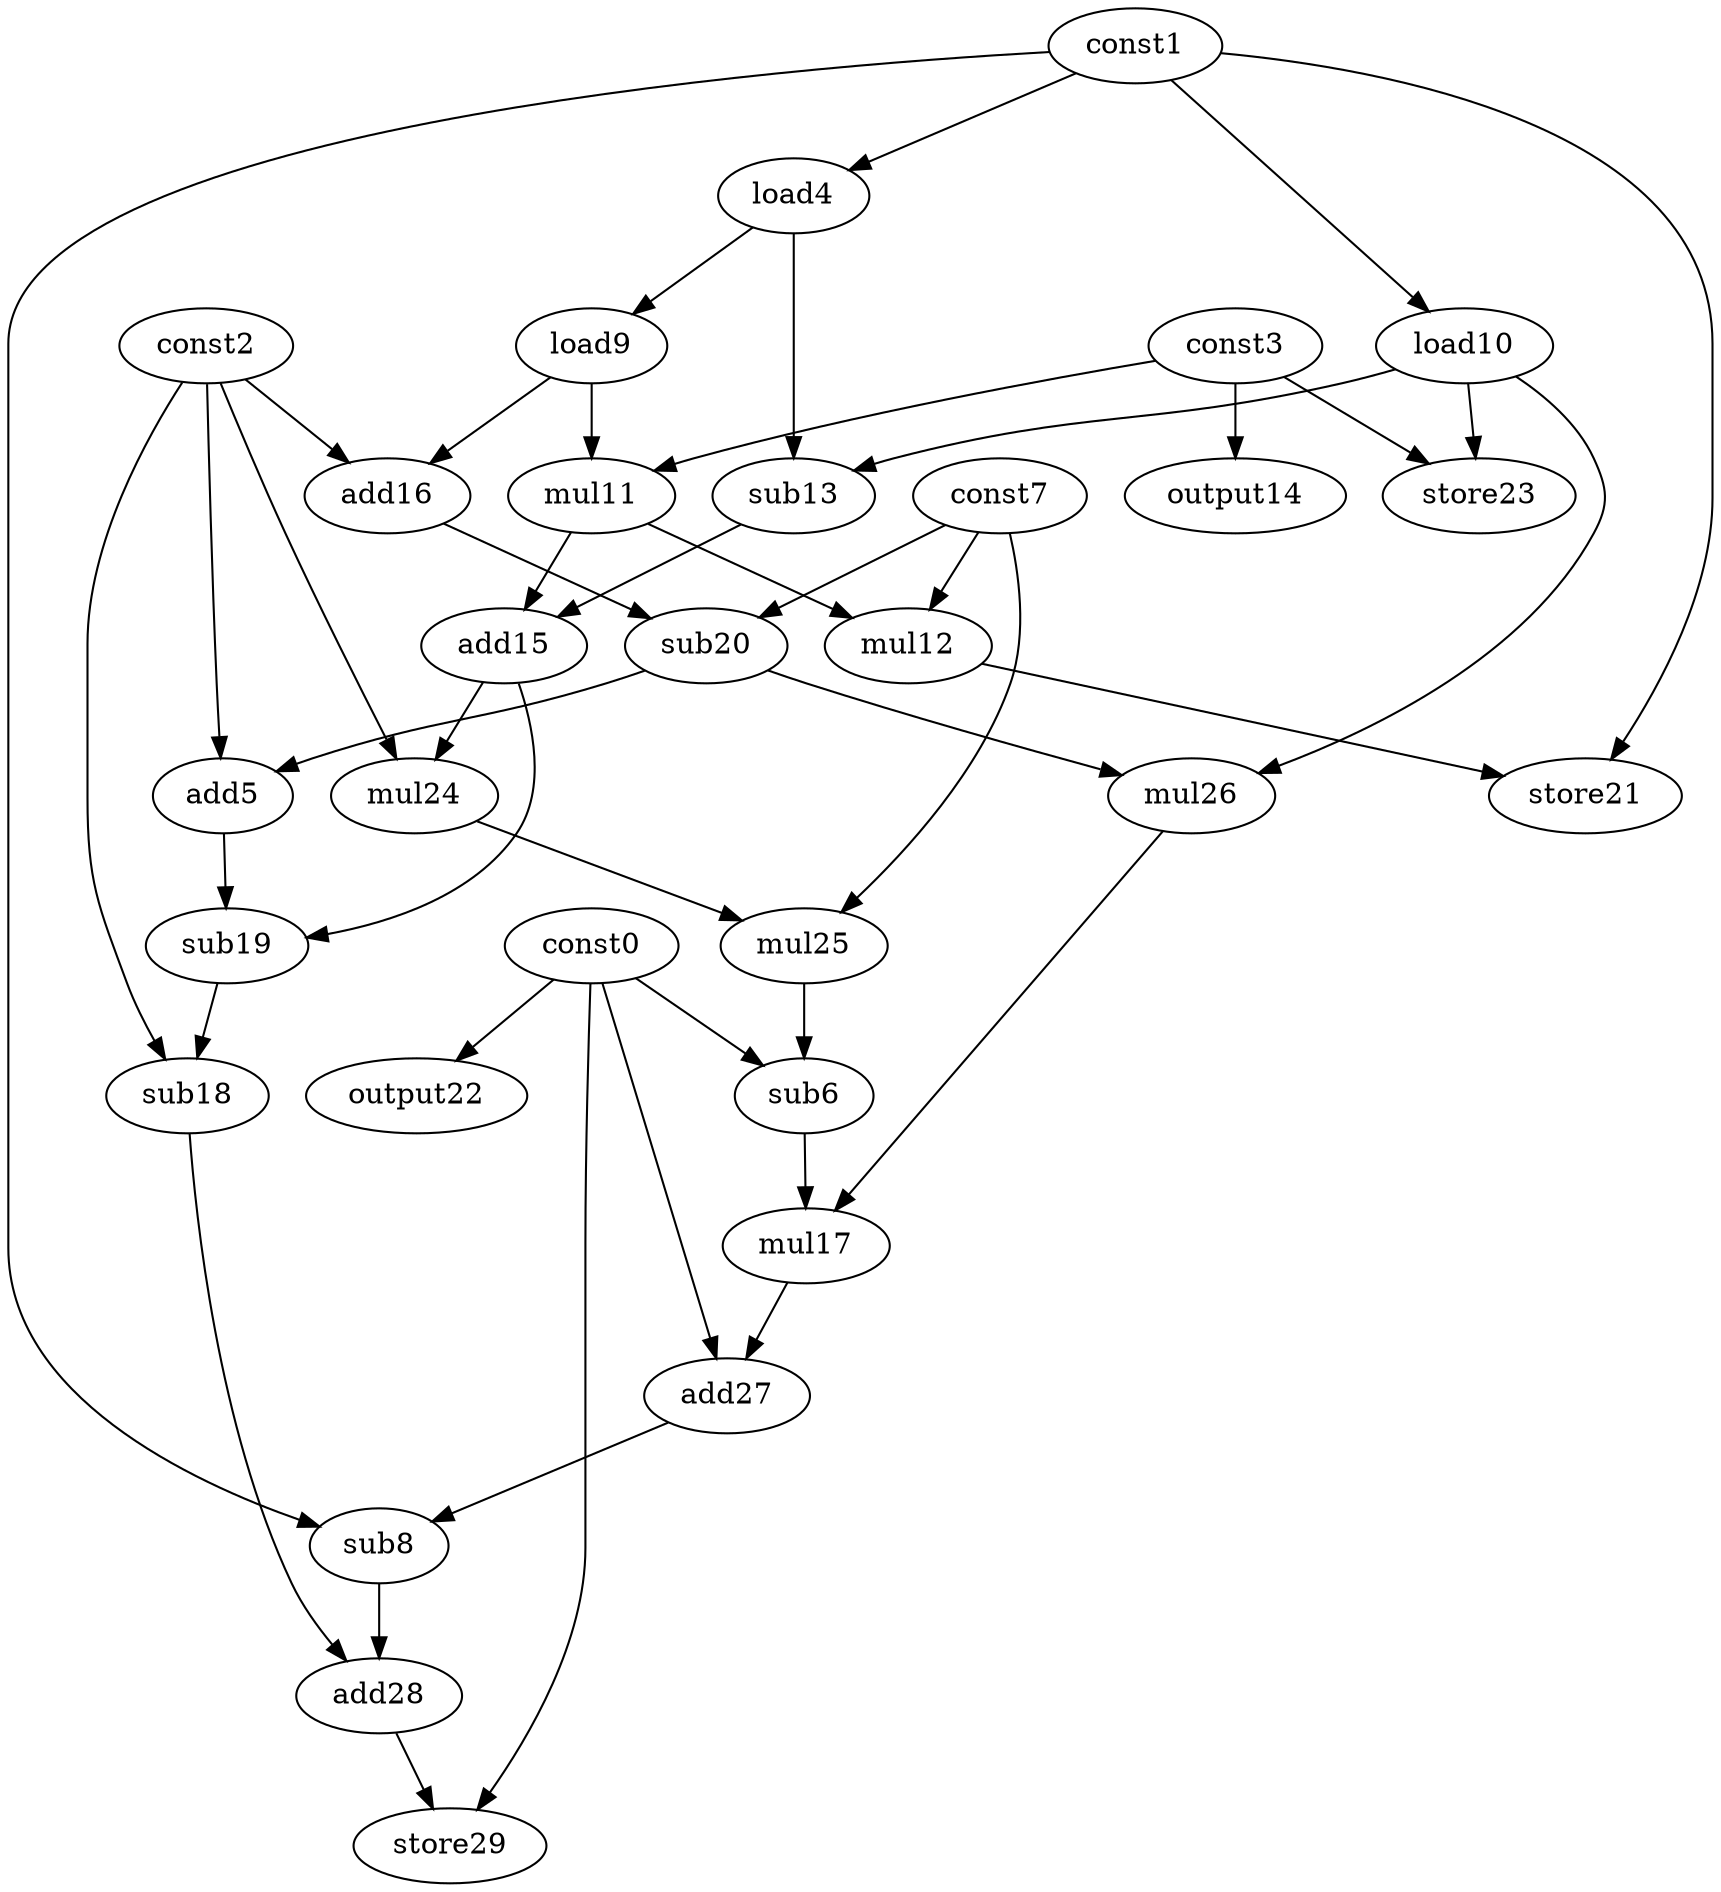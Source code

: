 digraph G { 
const0[opcode=const]; 
const1[opcode=const]; 
const2[opcode=const]; 
const3[opcode=const]; 
load4[opcode=load]; 
add5[opcode=add]; 
sub6[opcode=sub]; 
const7[opcode=const]; 
sub8[opcode=sub]; 
load9[opcode=load]; 
load10[opcode=load]; 
mul11[opcode=mul]; 
mul12[opcode=mul]; 
sub13[opcode=sub]; 
output14[opcode=output]; 
add15[opcode=add]; 
add16[opcode=add]; 
mul17[opcode=mul]; 
sub18[opcode=sub]; 
sub19[opcode=sub]; 
sub20[opcode=sub]; 
store21[opcode=store]; 
output22[opcode=output]; 
store23[opcode=store]; 
mul24[opcode=mul]; 
mul25[opcode=mul]; 
mul26[opcode=mul]; 
add27[opcode=add]; 
add28[opcode=add]; 
store29[opcode=store]; 
const1->load4[operand=0];
const1->load10[operand=0];
const3->output14[operand=0];
const0->output22[operand=0];
load4->load9[operand=0];
load10->sub13[operand=0];
load4->sub13[operand=1];
load10->store23[operand=0];
const3->store23[operand=1];
load9->mul11[operand=0];
const3->mul11[operand=1];
load9->add16[operand=0];
const2->add16[operand=1];
mul11->mul12[operand=0];
const7->mul12[operand=1];
mul11->add15[operand=0];
sub13->add15[operand=1];
add16->sub20[operand=0];
const7->sub20[operand=1];
const2->add5[operand=0];
sub20->add5[operand=1];
const1->store21[operand=0];
mul12->store21[operand=1];
const2->mul24[operand=0];
add15->mul24[operand=1];
load10->mul26[operand=0];
sub20->mul26[operand=1];
add5->sub19[operand=0];
add15->sub19[operand=1];
mul24->mul25[operand=0];
const7->mul25[operand=1];
const0->sub6[operand=0];
mul25->sub6[operand=1];
const2->sub18[operand=0];
sub19->sub18[operand=1];
mul26->mul17[operand=0];
sub6->mul17[operand=1];
const0->add27[operand=0];
mul17->add27[operand=1];
const1->sub8[operand=0];
add27->sub8[operand=1];
sub8->add28[operand=0];
sub18->add28[operand=1];
const0->store29[operand=0];
add28->store29[operand=1];
}
